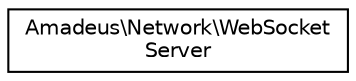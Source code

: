 digraph "Graphical Class Hierarchy"
{
  edge [fontname="Helvetica",fontsize="10",labelfontname="Helvetica",labelfontsize="10"];
  node [fontname="Helvetica",fontsize="10",shape=record];
  rankdir="LR";
  Node0 [label="Amadeus\\Network\\WebSocket\lServer",height=0.2,width=0.4,color="black", fillcolor="white", style="filled",URL="$classAmadeus_1_1Network_1_1WebSocketServer.html"];
}
